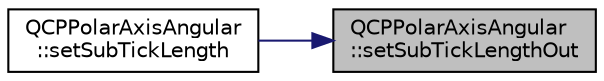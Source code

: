 digraph "QCPPolarAxisAngular::setSubTickLengthOut"
{
 // LATEX_PDF_SIZE
  edge [fontname="Helvetica",fontsize="10",labelfontname="Helvetica",labelfontsize="10"];
  node [fontname="Helvetica",fontsize="10",shape=record];
  rankdir="RL";
  Node1 [label="QCPPolarAxisAngular\l::setSubTickLengthOut",height=0.2,width=0.4,color="black", fillcolor="grey75", style="filled", fontcolor="black",tooltip=" "];
  Node1 -> Node2 [dir="back",color="midnightblue",fontsize="10",style="solid",fontname="Helvetica"];
  Node2 [label="QCPPolarAxisAngular\l::setSubTickLength",height=0.2,width=0.4,color="black", fillcolor="white", style="filled",URL="$classQCPPolarAxisAngular.html#a460a6035eef606e5e23df175cd3eef08",tooltip=" "];
}

